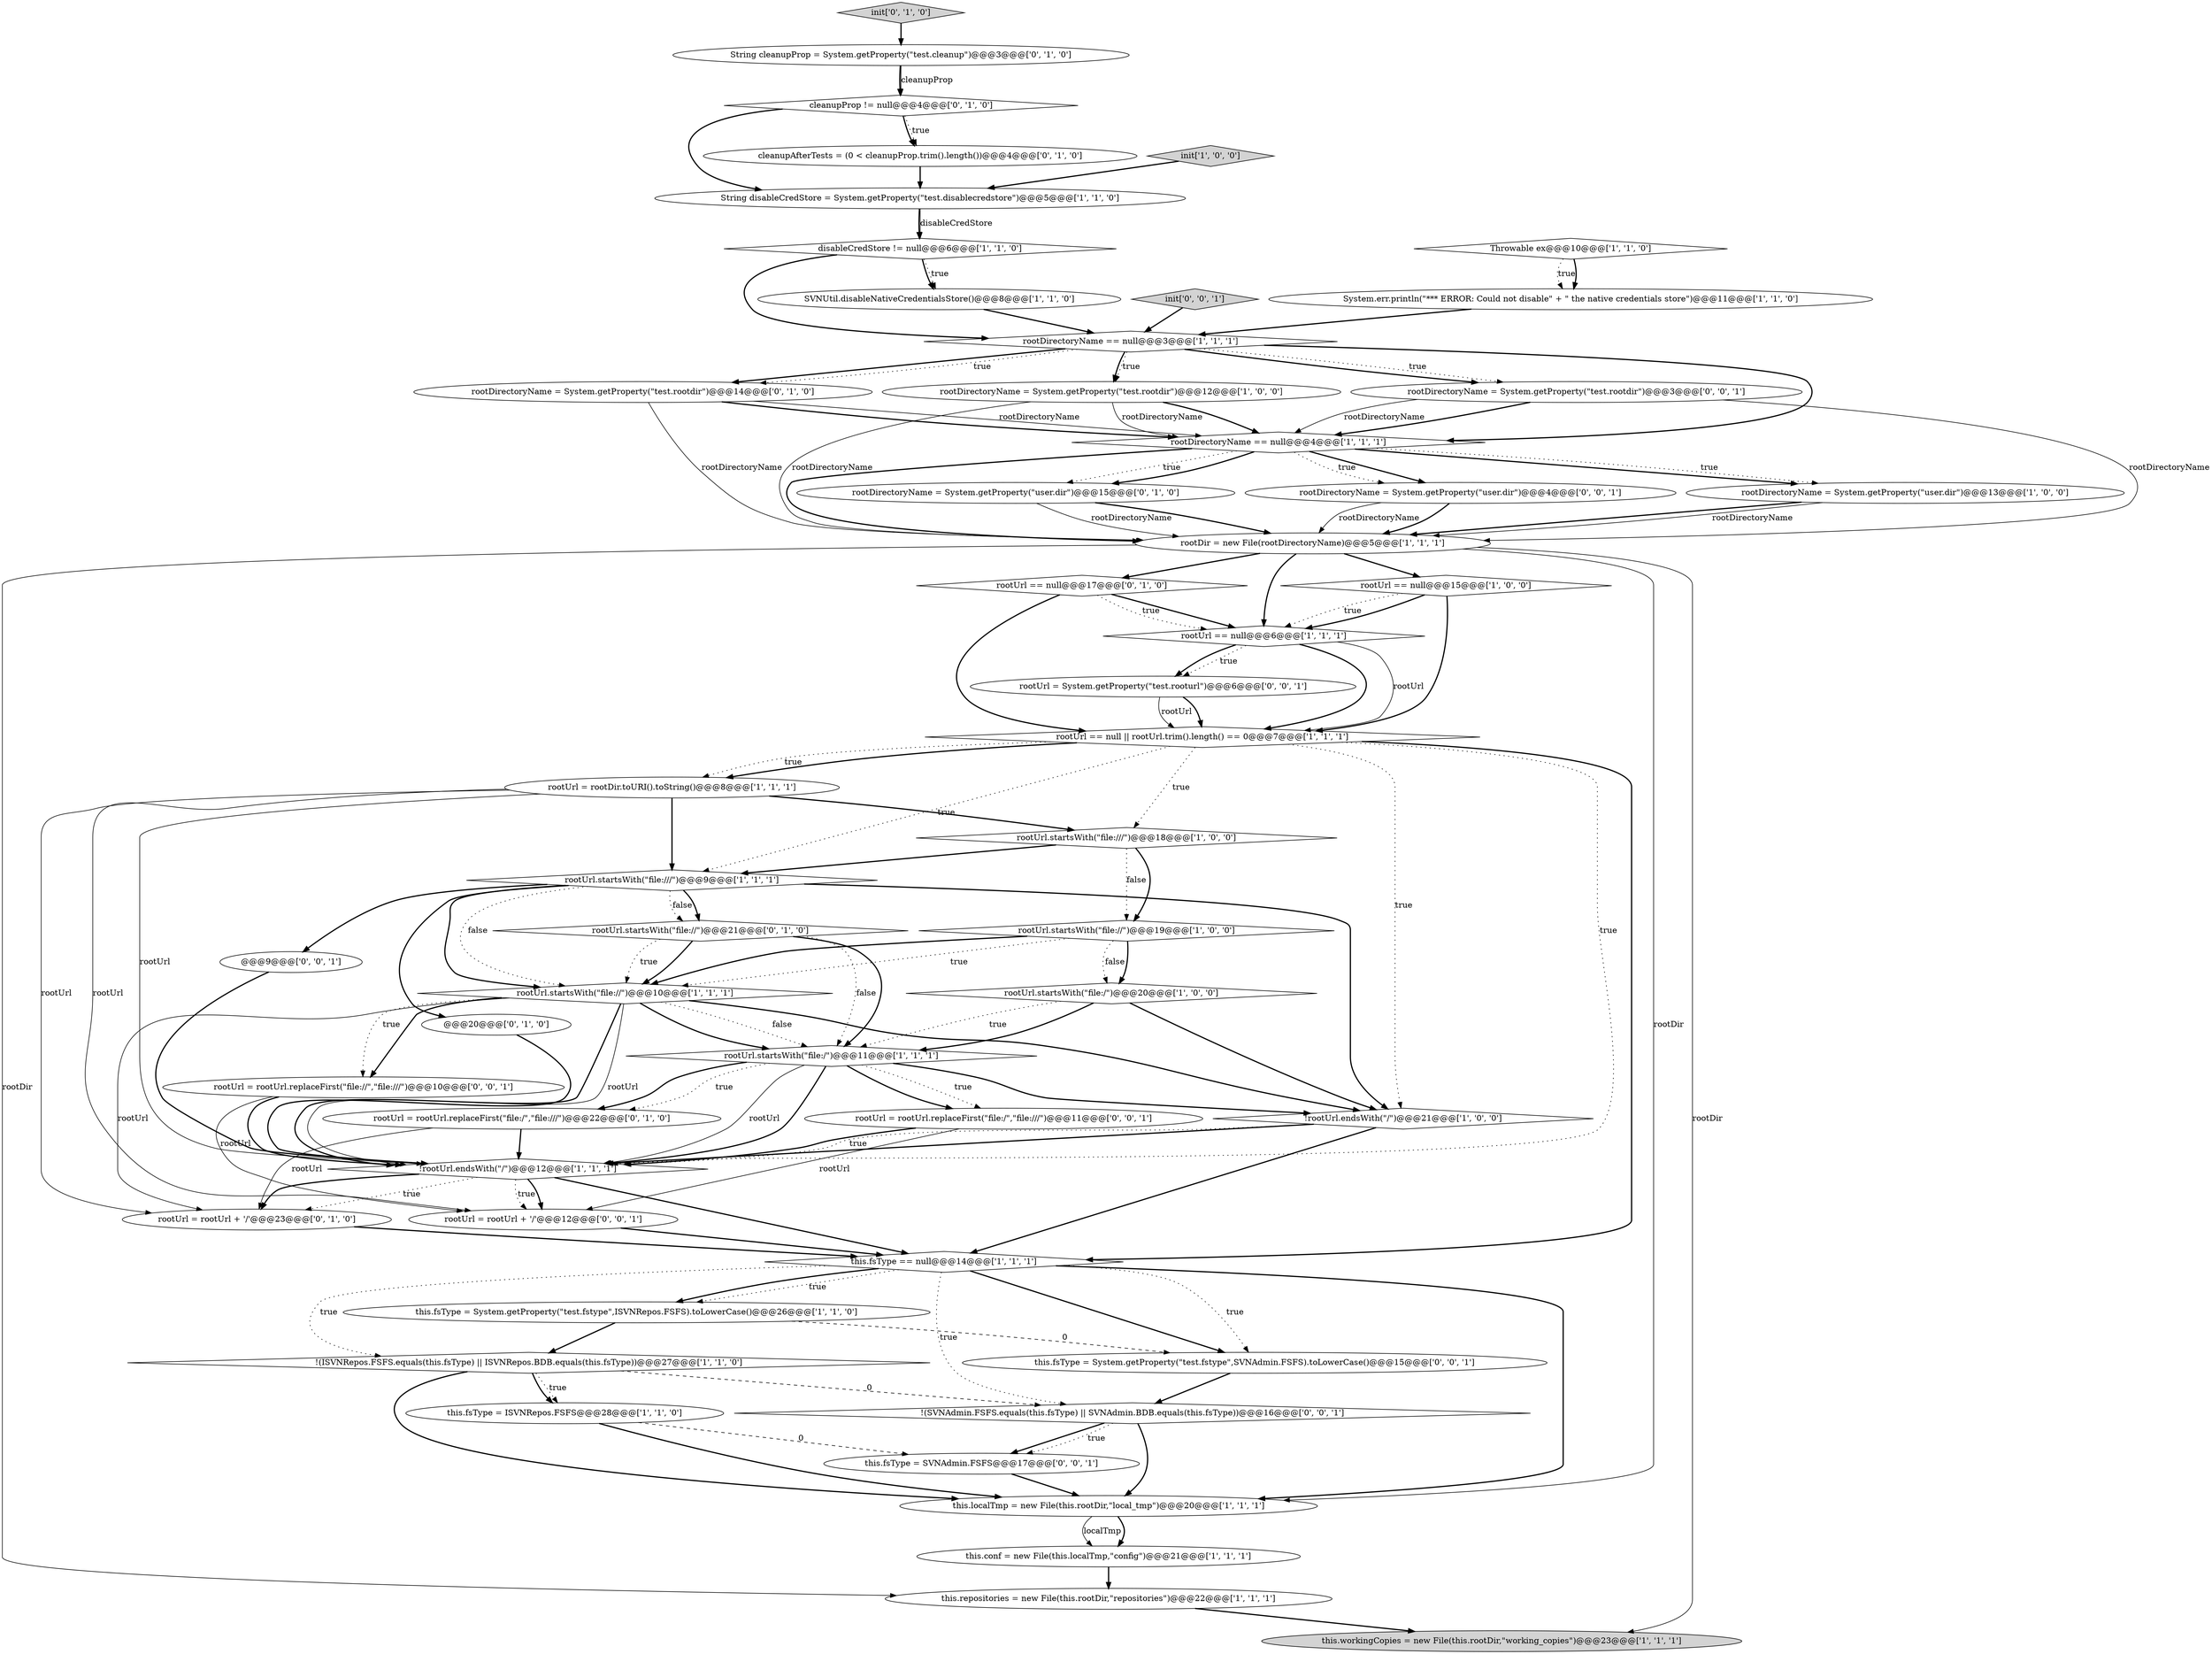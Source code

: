 digraph {
13 [style = filled, label = "rootDirectoryName = System.getProperty(\"test.rootdir\")@@@12@@@['1', '0', '0']", fillcolor = white, shape = ellipse image = "AAA0AAABBB1BBB"];
19 [style = filled, label = "rootUrl = rootDir.toURI().toString()@@@8@@@['1', '1', '1']", fillcolor = white, shape = ellipse image = "AAA0AAABBB1BBB"];
20 [style = filled, label = "this.repositories = new File(this.rootDir,\"repositories\")@@@22@@@['1', '1', '1']", fillcolor = white, shape = ellipse image = "AAA0AAABBB1BBB"];
22 [style = filled, label = "String disableCredStore = System.getProperty(\"test.disablecredstore\")@@@5@@@['1', '1', '0']", fillcolor = white, shape = ellipse image = "AAA0AAABBB1BBB"];
29 [style = filled, label = "rootDirectoryName == null@@@4@@@['1', '1', '1']", fillcolor = white, shape = diamond image = "AAA0AAABBB1BBB"];
5 [style = filled, label = "rootDirectoryName = System.getProperty(\"user.dir\")@@@13@@@['1', '0', '0']", fillcolor = white, shape = ellipse image = "AAA0AAABBB1BBB"];
6 [style = filled, label = "this.fsType == null@@@14@@@['1', '1', '1']", fillcolor = white, shape = diamond image = "AAA0AAABBB1BBB"];
27 [style = filled, label = "SVNUtil.disableNativeCredentialsStore()@@@8@@@['1', '1', '0']", fillcolor = white, shape = ellipse image = "AAA0AAABBB1BBB"];
34 [style = filled, label = "init['0', '1', '0']", fillcolor = lightgray, shape = diamond image = "AAA0AAABBB2BBB"];
12 [style = filled, label = "rootUrl.startsWith(\"file:/\")@@@11@@@['1', '1', '1']", fillcolor = white, shape = diamond image = "AAA0AAABBB1BBB"];
14 [style = filled, label = "this.fsType = ISVNRepos.FSFS@@@28@@@['1', '1', '0']", fillcolor = white, shape = ellipse image = "AAA0AAABBB1BBB"];
49 [style = filled, label = "@@@9@@@['0', '0', '1']", fillcolor = white, shape = ellipse image = "AAA0AAABBB3BBB"];
40 [style = filled, label = "cleanupProp != null@@@4@@@['0', '1', '0']", fillcolor = white, shape = diamond image = "AAA0AAABBB2BBB"];
48 [style = filled, label = "rootUrl = rootUrl.replaceFirst(\"file://\",\"file:///\")@@@10@@@['0', '0', '1']", fillcolor = white, shape = ellipse image = "AAA0AAABBB3BBB"];
31 [style = filled, label = "@@@20@@@['0', '1', '0']", fillcolor = white, shape = ellipse image = "AAA0AAABBB2BBB"];
43 [style = filled, label = "rootUrl = System.getProperty(\"test.rooturl\")@@@6@@@['0', '0', '1']", fillcolor = white, shape = ellipse image = "AAA0AAABBB3BBB"];
24 [style = filled, label = "Throwable ex@@@10@@@['1', '1', '0']", fillcolor = white, shape = diamond image = "AAA0AAABBB1BBB"];
16 [style = filled, label = "this.conf = new File(this.localTmp,\"config\")@@@21@@@['1', '1', '1']", fillcolor = white, shape = ellipse image = "AAA0AAABBB1BBB"];
18 [style = filled, label = "rootUrl.startsWith(\"file://\")@@@10@@@['1', '1', '1']", fillcolor = white, shape = diamond image = "AAA0AAABBB1BBB"];
23 [style = filled, label = "rootDirectoryName == null@@@3@@@['1', '1', '1']", fillcolor = white, shape = diamond image = "AAA0AAABBB1BBB"];
3 [style = filled, label = "disableCredStore != null@@@6@@@['1', '1', '0']", fillcolor = white, shape = diamond image = "AAA0AAABBB1BBB"];
33 [style = filled, label = "rootUrl = rootUrl + '/'@@@23@@@['0', '1', '0']", fillcolor = white, shape = ellipse image = "AAA0AAABBB2BBB"];
51 [style = filled, label = "rootDirectoryName = System.getProperty(\"user.dir\")@@@4@@@['0', '0', '1']", fillcolor = white, shape = ellipse image = "AAA0AAABBB3BBB"];
38 [style = filled, label = "rootDirectoryName = System.getProperty(\"test.rootdir\")@@@14@@@['0', '1', '0']", fillcolor = white, shape = ellipse image = "AAA0AAABBB2BBB"];
4 [style = filled, label = "this.workingCopies = new File(this.rootDir,\"working_copies\")@@@23@@@['1', '1', '1']", fillcolor = lightgray, shape = ellipse image = "AAA0AAABBB1BBB"];
47 [style = filled, label = "this.fsType = SVNAdmin.FSFS@@@17@@@['0', '0', '1']", fillcolor = white, shape = ellipse image = "AAA0AAABBB3BBB"];
26 [style = filled, label = "rootUrl == null@@@6@@@['1', '1', '1']", fillcolor = white, shape = diamond image = "AAA0AAABBB1BBB"];
46 [style = filled, label = "!(SVNAdmin.FSFS.equals(this.fsType) || SVNAdmin.BDB.equals(this.fsType))@@@16@@@['0', '0', '1']", fillcolor = white, shape = diamond image = "AAA0AAABBB3BBB"];
17 [style = filled, label = "this.fsType = System.getProperty(\"test.fstype\",ISVNRepos.FSFS).toLowerCase()@@@26@@@['1', '1', '0']", fillcolor = white, shape = ellipse image = "AAA0AAABBB1BBB"];
25 [style = filled, label = "rootUrl == null@@@15@@@['1', '0', '0']", fillcolor = white, shape = diamond image = "AAA0AAABBB1BBB"];
45 [style = filled, label = "rootUrl = rootUrl + '/'@@@12@@@['0', '0', '1']", fillcolor = white, shape = ellipse image = "AAA0AAABBB3BBB"];
36 [style = filled, label = "rootUrl = rootUrl.replaceFirst(\"file:/\",\"file:///\")@@@22@@@['0', '1', '0']", fillcolor = white, shape = ellipse image = "AAA0AAABBB2BBB"];
42 [style = filled, label = "rootDirectoryName = System.getProperty(\"test.rootdir\")@@@3@@@['0', '0', '1']", fillcolor = white, shape = ellipse image = "AAA0AAABBB3BBB"];
32 [style = filled, label = "rootUrl == null@@@17@@@['0', '1', '0']", fillcolor = white, shape = diamond image = "AAA0AAABBB2BBB"];
52 [style = filled, label = "this.fsType = System.getProperty(\"test.fstype\",SVNAdmin.FSFS).toLowerCase()@@@15@@@['0', '0', '1']", fillcolor = white, shape = ellipse image = "AAA0AAABBB3BBB"];
10 [style = filled, label = "rootUrl.startsWith(\"file://\")@@@19@@@['1', '0', '0']", fillcolor = white, shape = diamond image = "AAA0AAABBB1BBB"];
41 [style = filled, label = "cleanupAfterTests = (0 < cleanupProp.trim().length())@@@4@@@['0', '1', '0']", fillcolor = white, shape = ellipse image = "AAA1AAABBB2BBB"];
39 [style = filled, label = "rootUrl.startsWith(\"file://\")@@@21@@@['0', '1', '0']", fillcolor = white, shape = diamond image = "AAA0AAABBB2BBB"];
1 [style = filled, label = "rootUrl.startsWith(\"file:///\")@@@18@@@['1', '0', '0']", fillcolor = white, shape = diamond image = "AAA0AAABBB1BBB"];
9 [style = filled, label = "rootUrl.startsWith(\"file:/\")@@@20@@@['1', '0', '0']", fillcolor = white, shape = diamond image = "AAA0AAABBB1BBB"];
21 [style = filled, label = "!(ISVNRepos.FSFS.equals(this.fsType) || ISVNRepos.BDB.equals(this.fsType))@@@27@@@['1', '1', '0']", fillcolor = white, shape = diamond image = "AAA0AAABBB1BBB"];
44 [style = filled, label = "init['0', '0', '1']", fillcolor = lightgray, shape = diamond image = "AAA0AAABBB3BBB"];
30 [style = filled, label = "this.localTmp = new File(this.rootDir,\"local_tmp\")@@@20@@@['1', '1', '1']", fillcolor = white, shape = ellipse image = "AAA0AAABBB1BBB"];
0 [style = filled, label = "rootDir = new File(rootDirectoryName)@@@5@@@['1', '1', '1']", fillcolor = white, shape = ellipse image = "AAA0AAABBB1BBB"];
15 [style = filled, label = "!rootUrl.endsWith(\"/\")@@@12@@@['1', '1', '1']", fillcolor = white, shape = diamond image = "AAA0AAABBB1BBB"];
7 [style = filled, label = "init['1', '0', '0']", fillcolor = lightgray, shape = diamond image = "AAA0AAABBB1BBB"];
2 [style = filled, label = "!rootUrl.endsWith(\"/\")@@@21@@@['1', '0', '0']", fillcolor = white, shape = diamond image = "AAA0AAABBB1BBB"];
50 [style = filled, label = "rootUrl = rootUrl.replaceFirst(\"file:/\",\"file:///\")@@@11@@@['0', '0', '1']", fillcolor = white, shape = ellipse image = "AAA0AAABBB3BBB"];
37 [style = filled, label = "rootDirectoryName = System.getProperty(\"user.dir\")@@@15@@@['0', '1', '0']", fillcolor = white, shape = ellipse image = "AAA0AAABBB2BBB"];
35 [style = filled, label = "String cleanupProp = System.getProperty(\"test.cleanup\")@@@3@@@['0', '1', '0']", fillcolor = white, shape = ellipse image = "AAA1AAABBB2BBB"];
8 [style = filled, label = "System.err.println(\"*** ERROR: Could not disable\" + \" the native credentials store\")@@@11@@@['1', '1', '0']", fillcolor = white, shape = ellipse image = "AAA0AAABBB1BBB"];
28 [style = filled, label = "rootUrl == null || rootUrl.trim().length() == 0@@@7@@@['1', '1', '1']", fillcolor = white, shape = diamond image = "AAA0AAABBB1BBB"];
11 [style = filled, label = "rootUrl.startsWith(\"file:///\")@@@9@@@['1', '1', '1']", fillcolor = white, shape = diamond image = "AAA0AAABBB1BBB"];
49->15 [style = bold, label=""];
46->47 [style = bold, label=""];
18->48 [style = dotted, label="true"];
44->23 [style = bold, label=""];
17->21 [style = bold, label=""];
15->33 [style = bold, label=""];
13->0 [style = solid, label="rootDirectoryName"];
25->26 [style = bold, label=""];
43->28 [style = bold, label=""];
37->0 [style = solid, label="rootDirectoryName"];
6->46 [style = dotted, label="true"];
0->25 [style = bold, label=""];
7->22 [style = bold, label=""];
25->26 [style = dotted, label="true"];
47->30 [style = bold, label=""];
15->6 [style = bold, label=""];
26->28 [style = solid, label="rootUrl"];
39->18 [style = bold, label=""];
1->11 [style = bold, label=""];
10->18 [style = bold, label=""];
11->49 [style = bold, label=""];
37->0 [style = bold, label=""];
46->47 [style = dotted, label="true"];
3->23 [style = bold, label=""];
0->20 [style = solid, label="rootDir"];
28->6 [style = bold, label=""];
0->30 [style = solid, label="rootDir"];
25->28 [style = bold, label=""];
50->15 [style = bold, label=""];
15->45 [style = dotted, label="true"];
0->4 [style = solid, label="rootDir"];
32->28 [style = bold, label=""];
23->13 [style = dotted, label="true"];
13->29 [style = bold, label=""];
23->38 [style = bold, label=""];
18->12 [style = dotted, label="false"];
21->14 [style = dotted, label="true"];
50->45 [style = solid, label="rootUrl"];
18->48 [style = bold, label=""];
18->15 [style = solid, label="rootUrl"];
9->12 [style = bold, label=""];
23->29 [style = bold, label=""];
10->9 [style = dotted, label="false"];
14->47 [style = dashed, label="0"];
35->40 [style = bold, label=""];
15->33 [style = dotted, label="true"];
51->0 [style = solid, label="rootDirectoryName"];
1->10 [style = bold, label=""];
11->31 [style = bold, label=""];
18->33 [style = solid, label="rootUrl"];
20->4 [style = bold, label=""];
8->23 [style = bold, label=""];
11->39 [style = dotted, label="false"];
28->19 [style = bold, label=""];
11->18 [style = bold, label=""];
29->5 [style = bold, label=""];
29->51 [style = bold, label=""];
30->16 [style = bold, label=""];
6->52 [style = dotted, label="true"];
39->18 [style = dotted, label="true"];
33->6 [style = bold, label=""];
6->17 [style = dotted, label="true"];
40->41 [style = dotted, label="true"];
24->8 [style = dotted, label="true"];
3->27 [style = dotted, label="true"];
12->15 [style = solid, label="rootUrl"];
14->30 [style = bold, label=""];
45->6 [style = bold, label=""];
19->11 [style = bold, label=""];
17->52 [style = dashed, label="0"];
0->26 [style = bold, label=""];
35->40 [style = solid, label="cleanupProp"];
41->22 [style = bold, label=""];
34->35 [style = bold, label=""];
31->15 [style = bold, label=""];
12->50 [style = bold, label=""];
42->29 [style = bold, label=""];
18->15 [style = bold, label=""];
38->0 [style = solid, label="rootDirectoryName"];
43->28 [style = solid, label="rootUrl"];
21->14 [style = bold, label=""];
29->5 [style = dotted, label="true"];
52->46 [style = bold, label=""];
13->29 [style = solid, label="rootDirectoryName"];
12->50 [style = dotted, label="true"];
12->2 [style = bold, label=""];
39->12 [style = dotted, label="false"];
36->33 [style = solid, label="rootUrl"];
21->30 [style = bold, label=""];
26->43 [style = dotted, label="true"];
1->10 [style = dotted, label="false"];
15->45 [style = bold, label=""];
3->27 [style = bold, label=""];
11->2 [style = bold, label=""];
32->26 [style = bold, label=""];
28->2 [style = dotted, label="true"];
23->13 [style = bold, label=""];
28->19 [style = dotted, label="true"];
40->41 [style = bold, label=""];
2->15 [style = dotted, label="true"];
30->16 [style = solid, label="localTmp"];
28->11 [style = dotted, label="true"];
46->30 [style = bold, label=""];
26->28 [style = bold, label=""];
42->29 [style = solid, label="rootDirectoryName"];
42->0 [style = solid, label="rootDirectoryName"];
2->6 [style = bold, label=""];
6->21 [style = dotted, label="true"];
19->15 [style = solid, label="rootUrl"];
23->38 [style = dotted, label="true"];
24->8 [style = bold, label=""];
6->30 [style = bold, label=""];
12->36 [style = dotted, label="true"];
23->42 [style = bold, label=""];
26->43 [style = bold, label=""];
29->37 [style = dotted, label="true"];
11->18 [style = dotted, label="false"];
23->42 [style = dotted, label="true"];
38->29 [style = solid, label="rootDirectoryName"];
18->2 [style = bold, label=""];
0->32 [style = bold, label=""];
19->1 [style = bold, label=""];
36->15 [style = bold, label=""];
40->22 [style = bold, label=""];
10->9 [style = bold, label=""];
48->45 [style = solid, label="rootUrl"];
29->37 [style = bold, label=""];
12->15 [style = bold, label=""];
22->3 [style = bold, label=""];
11->39 [style = bold, label=""];
38->29 [style = bold, label=""];
29->51 [style = dotted, label="true"];
9->2 [style = bold, label=""];
27->23 [style = bold, label=""];
32->26 [style = dotted, label="true"];
6->17 [style = bold, label=""];
51->0 [style = bold, label=""];
29->0 [style = bold, label=""];
6->52 [style = bold, label=""];
5->0 [style = bold, label=""];
28->1 [style = dotted, label="true"];
10->18 [style = dotted, label="true"];
39->12 [style = bold, label=""];
19->33 [style = solid, label="rootUrl"];
19->45 [style = solid, label="rootUrl"];
16->20 [style = bold, label=""];
5->0 [style = solid, label="rootDirectoryName"];
22->3 [style = solid, label="disableCredStore"];
28->15 [style = dotted, label="true"];
18->12 [style = bold, label=""];
9->12 [style = dotted, label="true"];
21->46 [style = dashed, label="0"];
12->36 [style = bold, label=""];
2->15 [style = bold, label=""];
48->15 [style = bold, label=""];
}
